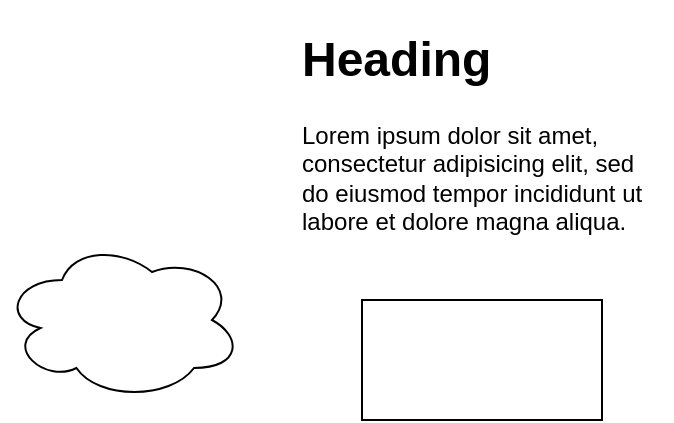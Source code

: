 <mxfile version="22.0.4" type="github">
  <diagram name="第 1 页" id="xJ0fUG4taKpC9B0it9zD">
    <mxGraphModel dx="1367" dy="798" grid="1" gridSize="10" guides="1" tooltips="1" connect="1" arrows="1" fold="1" page="1" pageScale="1" pageWidth="827" pageHeight="1169" math="0" shadow="0">
      <root>
        <mxCell id="0" />
        <mxCell id="1" parent="0" />
        <mxCell id="8LP0zwjXvnkAIflTUKyY-1" value="" style="rounded=0;whiteSpace=wrap;html=1;" parent="1" vertex="1">
          <mxGeometry x="350" y="380" width="120" height="60" as="geometry" />
        </mxCell>
        <mxCell id="Aki7Y5FpXAhj3IAdyW29-1" value="&lt;h1&gt;Heading&lt;/h1&gt;&lt;p&gt;Lorem ipsum dolor sit amet, consectetur adipisicing elit, sed do eiusmod tempor incididunt ut labore et dolore magna aliqua.&lt;/p&gt;" style="text;html=1;strokeColor=none;fillColor=none;spacing=5;spacingTop=-20;whiteSpace=wrap;overflow=hidden;rounded=0;" vertex="1" parent="1">
          <mxGeometry x="315" y="240" width="190" height="120" as="geometry" />
        </mxCell>
        <mxCell id="Aki7Y5FpXAhj3IAdyW29-2" value="" style="ellipse;shape=cloud;whiteSpace=wrap;html=1;" vertex="1" parent="1">
          <mxGeometry x="170" y="350" width="120" height="80" as="geometry" />
        </mxCell>
      </root>
    </mxGraphModel>
  </diagram>
</mxfile>
